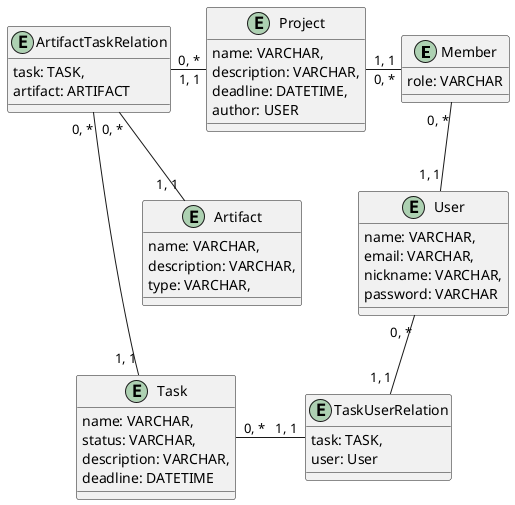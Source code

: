 @startuml
  entity Member {
    role: VARCHAR
  }    
  entity Task {
    name: VARCHAR,
    status: VARCHAR,
    description: VARCHAR,
    deadline: DATETIME
  }
  entity User {
    name: VARCHAR,
    email: VARCHAR,
    nickname: VARCHAR,
    password: VARCHAR
  }
  entity Project {
    name: VARCHAR,
    description: VARCHAR,
    deadline: DATETIME,
    author: USER
  }
  entity Artifact {
    name: VARCHAR,
    description: VARCHAR,
    type: VARCHAR,
  }
  entity TaskUserRelation {
    task: TASK,
    user: User
  }
  entity ArtifactTaskRelation {
    task: TASK,
    artifact: ARTIFACT
  }
  
  User "0, *" -d- "1, 1" TaskUserRelation
  Task "0, *" -r- "1, 1" TaskUserRelation
  
  Artifact "1, 1" -u- "0, *" ArtifactTaskRelation
  Task "1, 1" -u- "0, *" ArtifactTaskRelation
  
  
  ArtifactTaskRelation "0, *" -r- "1, 1" Project
  Member "0, *" -l- "1, 1" Project
  Member "0, *" -d- "1, 1" User
@enduml
